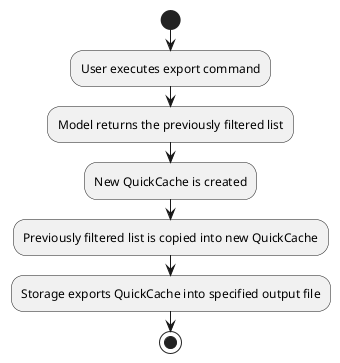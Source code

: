 @startuml
start
:User executes export command;
:Model returns the previously filtered list;
:New QuickCache is created;
:Previously filtered list is copied into new QuickCache;
:Storage exports QuickCache into specified output file;
stop
@enduml
